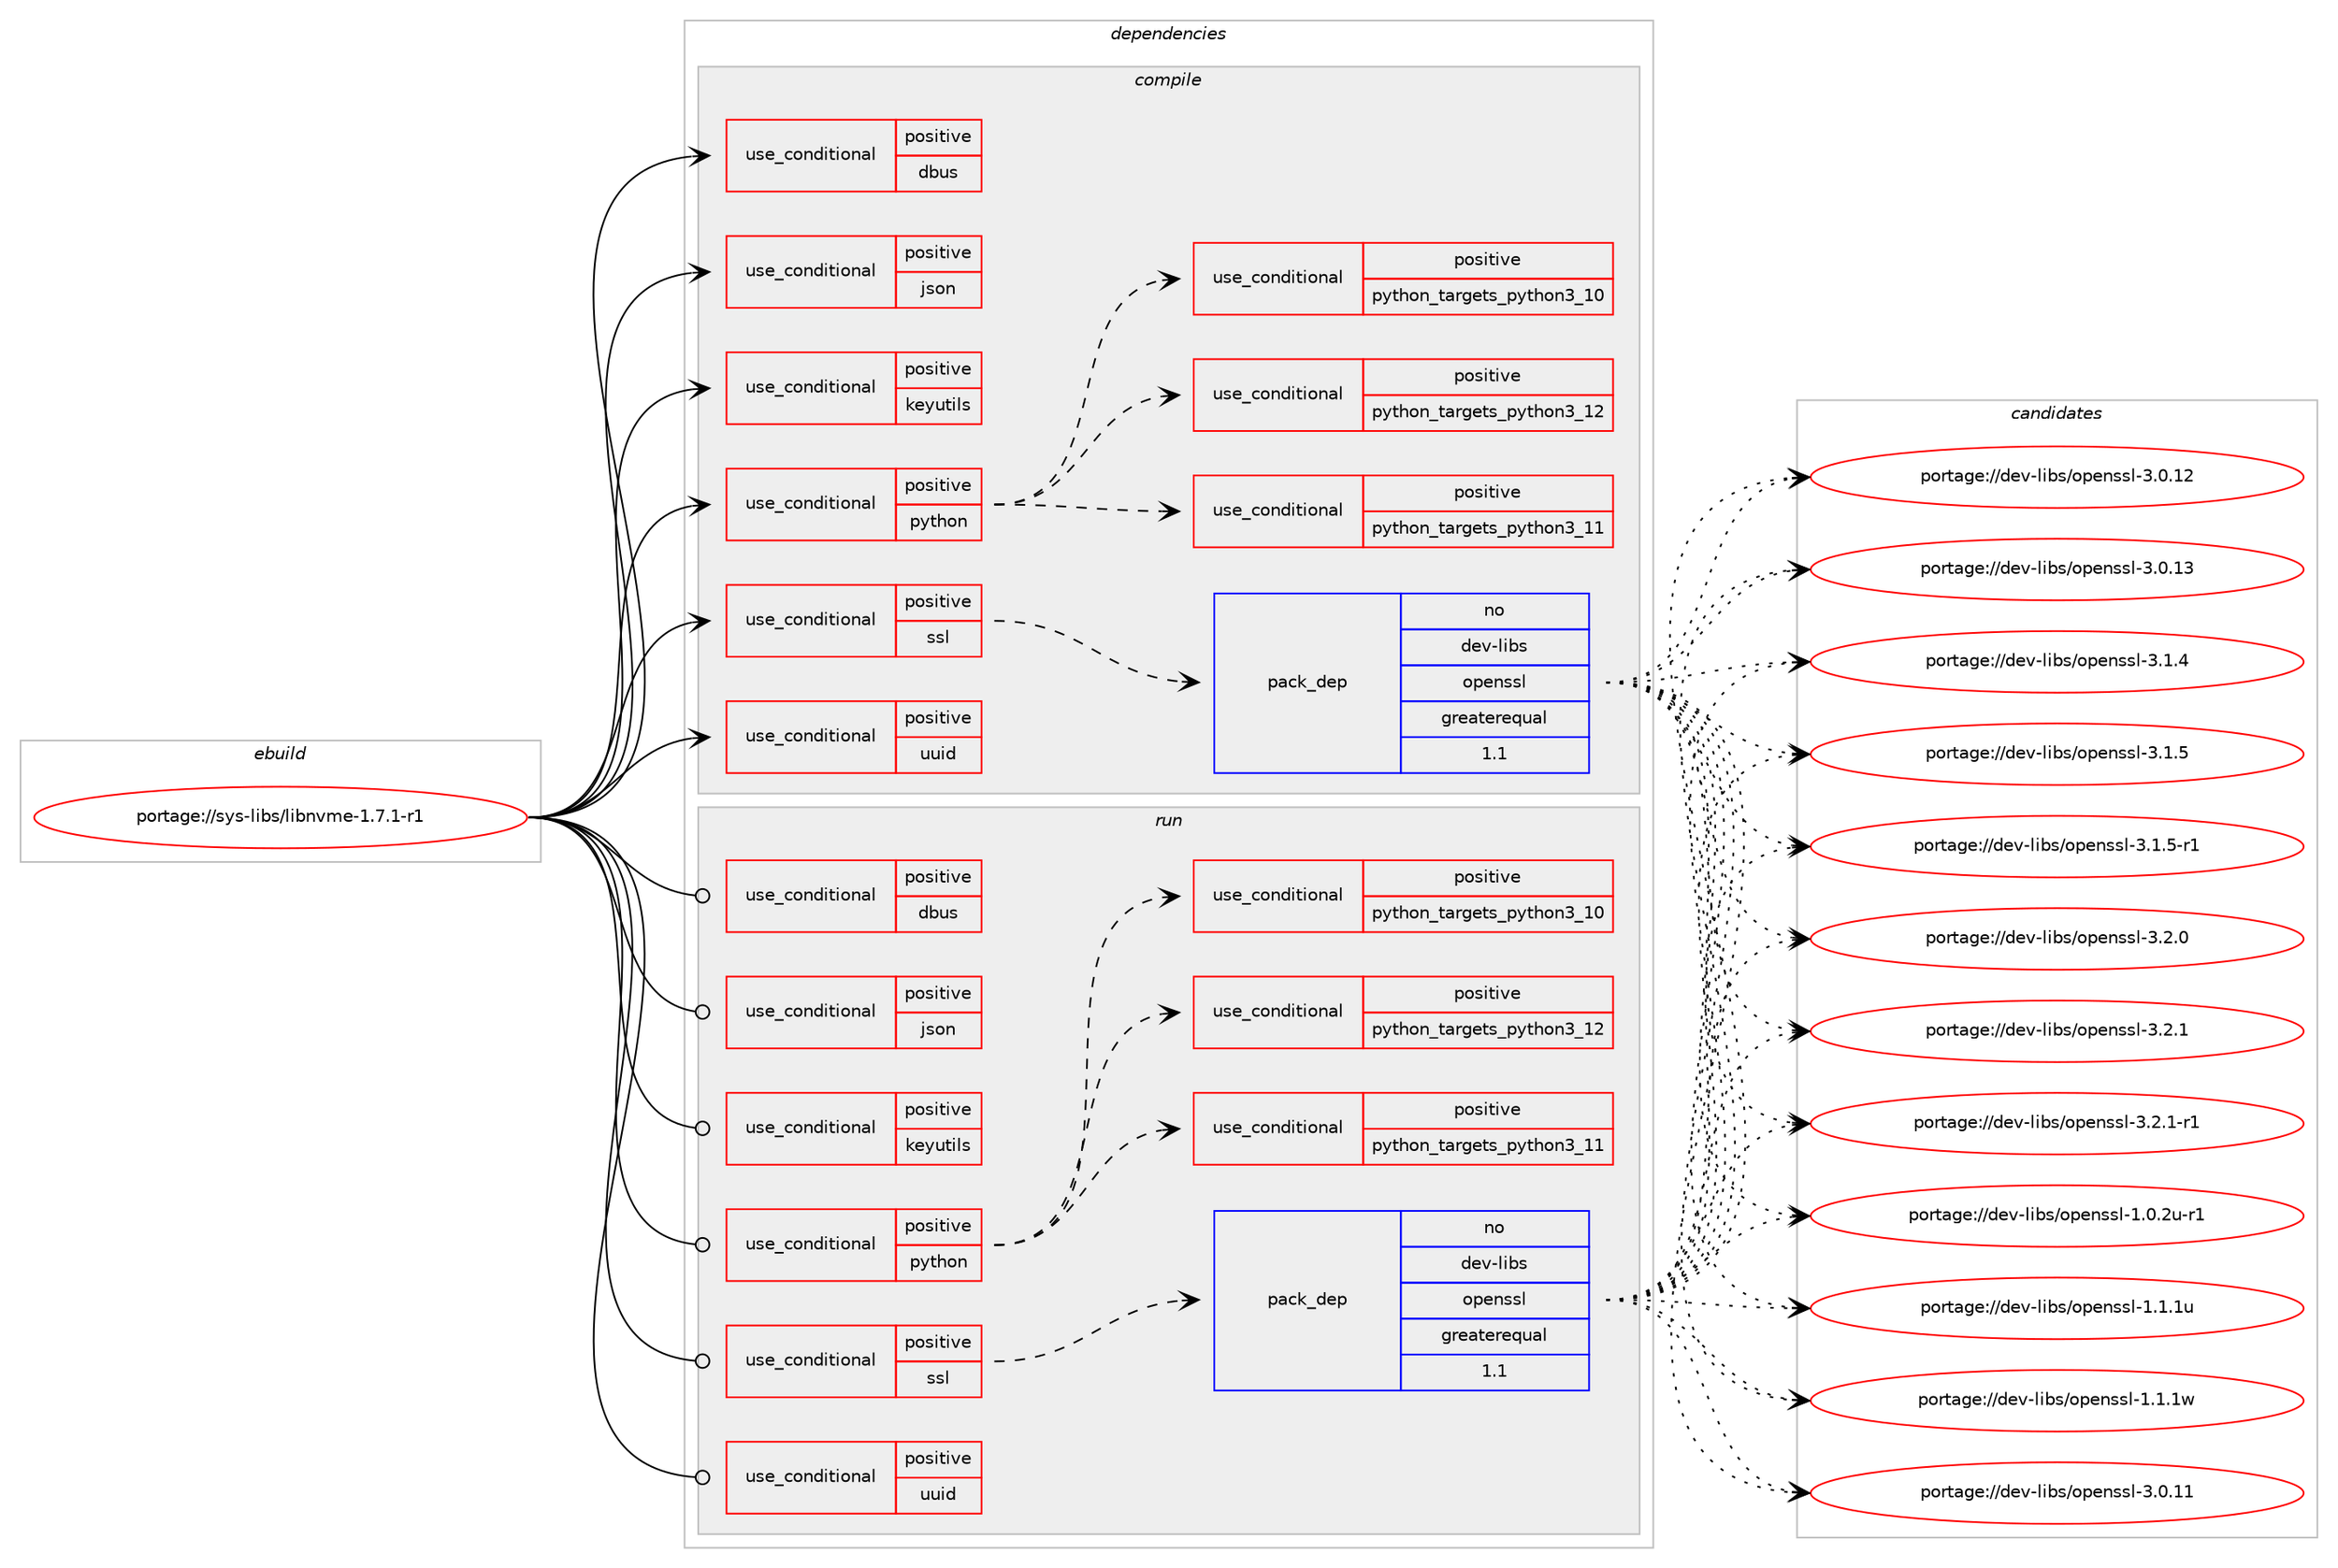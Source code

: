 digraph prolog {

# *************
# Graph options
# *************

newrank=true;
concentrate=true;
compound=true;
graph [rankdir=LR,fontname=Helvetica,fontsize=10,ranksep=1.5];#, ranksep=2.5, nodesep=0.2];
edge  [arrowhead=vee];
node  [fontname=Helvetica,fontsize=10];

# **********
# The ebuild
# **********

subgraph cluster_leftcol {
color=gray;
rank=same;
label=<<i>ebuild</i>>;
id [label="portage://sys-libs/libnvme-1.7.1-r1", color=red, width=4, href="../sys-libs/libnvme-1.7.1-r1.svg"];
}

# ****************
# The dependencies
# ****************

subgraph cluster_midcol {
color=gray;
label=<<i>dependencies</i>>;
subgraph cluster_compile {
fillcolor="#eeeeee";
style=filled;
label=<<i>compile</i>>;
subgraph cond14641 {
dependency21604 [label=<<TABLE BORDER="0" CELLBORDER="1" CELLSPACING="0" CELLPADDING="4"><TR><TD ROWSPAN="3" CELLPADDING="10">use_conditional</TD></TR><TR><TD>positive</TD></TR><TR><TD>dbus</TD></TR></TABLE>>, shape=none, color=red];
# *** BEGIN UNKNOWN DEPENDENCY TYPE (TODO) ***
# dependency21604 -> package_dependency(portage://sys-libs/libnvme-1.7.1-r1,install,no,sys-apps,dbus,none,[,,],any_same_slot,[])
# *** END UNKNOWN DEPENDENCY TYPE (TODO) ***

}
id:e -> dependency21604:w [weight=20,style="solid",arrowhead="vee"];
subgraph cond14642 {
dependency21605 [label=<<TABLE BORDER="0" CELLBORDER="1" CELLSPACING="0" CELLPADDING="4"><TR><TD ROWSPAN="3" CELLPADDING="10">use_conditional</TD></TR><TR><TD>positive</TD></TR><TR><TD>json</TD></TR></TABLE>>, shape=none, color=red];
# *** BEGIN UNKNOWN DEPENDENCY TYPE (TODO) ***
# dependency21605 -> package_dependency(portage://sys-libs/libnvme-1.7.1-r1,install,no,dev-libs,json-c,none,[,,],any_same_slot,[])
# *** END UNKNOWN DEPENDENCY TYPE (TODO) ***

}
id:e -> dependency21605:w [weight=20,style="solid",arrowhead="vee"];
subgraph cond14643 {
dependency21606 [label=<<TABLE BORDER="0" CELLBORDER="1" CELLSPACING="0" CELLPADDING="4"><TR><TD ROWSPAN="3" CELLPADDING="10">use_conditional</TD></TR><TR><TD>positive</TD></TR><TR><TD>keyutils</TD></TR></TABLE>>, shape=none, color=red];
# *** BEGIN UNKNOWN DEPENDENCY TYPE (TODO) ***
# dependency21606 -> package_dependency(portage://sys-libs/libnvme-1.7.1-r1,install,no,sys-apps,keyutils,none,[,,],any_same_slot,[])
# *** END UNKNOWN DEPENDENCY TYPE (TODO) ***

}
id:e -> dependency21606:w [weight=20,style="solid",arrowhead="vee"];
subgraph cond14644 {
dependency21607 [label=<<TABLE BORDER="0" CELLBORDER="1" CELLSPACING="0" CELLPADDING="4"><TR><TD ROWSPAN="3" CELLPADDING="10">use_conditional</TD></TR><TR><TD>positive</TD></TR><TR><TD>python</TD></TR></TABLE>>, shape=none, color=red];
subgraph cond14645 {
dependency21608 [label=<<TABLE BORDER="0" CELLBORDER="1" CELLSPACING="0" CELLPADDING="4"><TR><TD ROWSPAN="3" CELLPADDING="10">use_conditional</TD></TR><TR><TD>positive</TD></TR><TR><TD>python_targets_python3_10</TD></TR></TABLE>>, shape=none, color=red];
# *** BEGIN UNKNOWN DEPENDENCY TYPE (TODO) ***
# dependency21608 -> package_dependency(portage://sys-libs/libnvme-1.7.1-r1,install,no,dev-lang,python,none,[,,],[slot(3.10)],[])
# *** END UNKNOWN DEPENDENCY TYPE (TODO) ***

}
dependency21607:e -> dependency21608:w [weight=20,style="dashed",arrowhead="vee"];
subgraph cond14646 {
dependency21609 [label=<<TABLE BORDER="0" CELLBORDER="1" CELLSPACING="0" CELLPADDING="4"><TR><TD ROWSPAN="3" CELLPADDING="10">use_conditional</TD></TR><TR><TD>positive</TD></TR><TR><TD>python_targets_python3_11</TD></TR></TABLE>>, shape=none, color=red];
# *** BEGIN UNKNOWN DEPENDENCY TYPE (TODO) ***
# dependency21609 -> package_dependency(portage://sys-libs/libnvme-1.7.1-r1,install,no,dev-lang,python,none,[,,],[slot(3.11)],[])
# *** END UNKNOWN DEPENDENCY TYPE (TODO) ***

}
dependency21607:e -> dependency21609:w [weight=20,style="dashed",arrowhead="vee"];
subgraph cond14647 {
dependency21610 [label=<<TABLE BORDER="0" CELLBORDER="1" CELLSPACING="0" CELLPADDING="4"><TR><TD ROWSPAN="3" CELLPADDING="10">use_conditional</TD></TR><TR><TD>positive</TD></TR><TR><TD>python_targets_python3_12</TD></TR></TABLE>>, shape=none, color=red];
# *** BEGIN UNKNOWN DEPENDENCY TYPE (TODO) ***
# dependency21610 -> package_dependency(portage://sys-libs/libnvme-1.7.1-r1,install,no,dev-lang,python,none,[,,],[slot(3.12)],[])
# *** END UNKNOWN DEPENDENCY TYPE (TODO) ***

}
dependency21607:e -> dependency21610:w [weight=20,style="dashed",arrowhead="vee"];
}
id:e -> dependency21607:w [weight=20,style="solid",arrowhead="vee"];
subgraph cond14648 {
dependency21611 [label=<<TABLE BORDER="0" CELLBORDER="1" CELLSPACING="0" CELLPADDING="4"><TR><TD ROWSPAN="3" CELLPADDING="10">use_conditional</TD></TR><TR><TD>positive</TD></TR><TR><TD>ssl</TD></TR></TABLE>>, shape=none, color=red];
subgraph pack6765 {
dependency21612 [label=<<TABLE BORDER="0" CELLBORDER="1" CELLSPACING="0" CELLPADDING="4" WIDTH="220"><TR><TD ROWSPAN="6" CELLPADDING="30">pack_dep</TD></TR><TR><TD WIDTH="110">no</TD></TR><TR><TD>dev-libs</TD></TR><TR><TD>openssl</TD></TR><TR><TD>greaterequal</TD></TR><TR><TD>1.1</TD></TR></TABLE>>, shape=none, color=blue];
}
dependency21611:e -> dependency21612:w [weight=20,style="dashed",arrowhead="vee"];
}
id:e -> dependency21611:w [weight=20,style="solid",arrowhead="vee"];
subgraph cond14649 {
dependency21613 [label=<<TABLE BORDER="0" CELLBORDER="1" CELLSPACING="0" CELLPADDING="4"><TR><TD ROWSPAN="3" CELLPADDING="10">use_conditional</TD></TR><TR><TD>positive</TD></TR><TR><TD>uuid</TD></TR></TABLE>>, shape=none, color=red];
# *** BEGIN UNKNOWN DEPENDENCY TYPE (TODO) ***
# dependency21613 -> package_dependency(portage://sys-libs/libnvme-1.7.1-r1,install,no,sys-apps,util-linux,none,[,,],any_same_slot,[])
# *** END UNKNOWN DEPENDENCY TYPE (TODO) ***

}
id:e -> dependency21613:w [weight=20,style="solid",arrowhead="vee"];
}
subgraph cluster_compileandrun {
fillcolor="#eeeeee";
style=filled;
label=<<i>compile and run</i>>;
}
subgraph cluster_run {
fillcolor="#eeeeee";
style=filled;
label=<<i>run</i>>;
subgraph cond14650 {
dependency21614 [label=<<TABLE BORDER="0" CELLBORDER="1" CELLSPACING="0" CELLPADDING="4"><TR><TD ROWSPAN="3" CELLPADDING="10">use_conditional</TD></TR><TR><TD>positive</TD></TR><TR><TD>dbus</TD></TR></TABLE>>, shape=none, color=red];
# *** BEGIN UNKNOWN DEPENDENCY TYPE (TODO) ***
# dependency21614 -> package_dependency(portage://sys-libs/libnvme-1.7.1-r1,run,no,sys-apps,dbus,none,[,,],any_same_slot,[])
# *** END UNKNOWN DEPENDENCY TYPE (TODO) ***

}
id:e -> dependency21614:w [weight=20,style="solid",arrowhead="odot"];
subgraph cond14651 {
dependency21615 [label=<<TABLE BORDER="0" CELLBORDER="1" CELLSPACING="0" CELLPADDING="4"><TR><TD ROWSPAN="3" CELLPADDING="10">use_conditional</TD></TR><TR><TD>positive</TD></TR><TR><TD>json</TD></TR></TABLE>>, shape=none, color=red];
# *** BEGIN UNKNOWN DEPENDENCY TYPE (TODO) ***
# dependency21615 -> package_dependency(portage://sys-libs/libnvme-1.7.1-r1,run,no,dev-libs,json-c,none,[,,],any_same_slot,[])
# *** END UNKNOWN DEPENDENCY TYPE (TODO) ***

}
id:e -> dependency21615:w [weight=20,style="solid",arrowhead="odot"];
subgraph cond14652 {
dependency21616 [label=<<TABLE BORDER="0" CELLBORDER="1" CELLSPACING="0" CELLPADDING="4"><TR><TD ROWSPAN="3" CELLPADDING="10">use_conditional</TD></TR><TR><TD>positive</TD></TR><TR><TD>keyutils</TD></TR></TABLE>>, shape=none, color=red];
# *** BEGIN UNKNOWN DEPENDENCY TYPE (TODO) ***
# dependency21616 -> package_dependency(portage://sys-libs/libnvme-1.7.1-r1,run,no,sys-apps,keyutils,none,[,,],any_same_slot,[])
# *** END UNKNOWN DEPENDENCY TYPE (TODO) ***

}
id:e -> dependency21616:w [weight=20,style="solid",arrowhead="odot"];
subgraph cond14653 {
dependency21617 [label=<<TABLE BORDER="0" CELLBORDER="1" CELLSPACING="0" CELLPADDING="4"><TR><TD ROWSPAN="3" CELLPADDING="10">use_conditional</TD></TR><TR><TD>positive</TD></TR><TR><TD>python</TD></TR></TABLE>>, shape=none, color=red];
subgraph cond14654 {
dependency21618 [label=<<TABLE BORDER="0" CELLBORDER="1" CELLSPACING="0" CELLPADDING="4"><TR><TD ROWSPAN="3" CELLPADDING="10">use_conditional</TD></TR><TR><TD>positive</TD></TR><TR><TD>python_targets_python3_10</TD></TR></TABLE>>, shape=none, color=red];
# *** BEGIN UNKNOWN DEPENDENCY TYPE (TODO) ***
# dependency21618 -> package_dependency(portage://sys-libs/libnvme-1.7.1-r1,run,no,dev-lang,python,none,[,,],[slot(3.10)],[])
# *** END UNKNOWN DEPENDENCY TYPE (TODO) ***

}
dependency21617:e -> dependency21618:w [weight=20,style="dashed",arrowhead="vee"];
subgraph cond14655 {
dependency21619 [label=<<TABLE BORDER="0" CELLBORDER="1" CELLSPACING="0" CELLPADDING="4"><TR><TD ROWSPAN="3" CELLPADDING="10">use_conditional</TD></TR><TR><TD>positive</TD></TR><TR><TD>python_targets_python3_11</TD></TR></TABLE>>, shape=none, color=red];
# *** BEGIN UNKNOWN DEPENDENCY TYPE (TODO) ***
# dependency21619 -> package_dependency(portage://sys-libs/libnvme-1.7.1-r1,run,no,dev-lang,python,none,[,,],[slot(3.11)],[])
# *** END UNKNOWN DEPENDENCY TYPE (TODO) ***

}
dependency21617:e -> dependency21619:w [weight=20,style="dashed",arrowhead="vee"];
subgraph cond14656 {
dependency21620 [label=<<TABLE BORDER="0" CELLBORDER="1" CELLSPACING="0" CELLPADDING="4"><TR><TD ROWSPAN="3" CELLPADDING="10">use_conditional</TD></TR><TR><TD>positive</TD></TR><TR><TD>python_targets_python3_12</TD></TR></TABLE>>, shape=none, color=red];
# *** BEGIN UNKNOWN DEPENDENCY TYPE (TODO) ***
# dependency21620 -> package_dependency(portage://sys-libs/libnvme-1.7.1-r1,run,no,dev-lang,python,none,[,,],[slot(3.12)],[])
# *** END UNKNOWN DEPENDENCY TYPE (TODO) ***

}
dependency21617:e -> dependency21620:w [weight=20,style="dashed",arrowhead="vee"];
}
id:e -> dependency21617:w [weight=20,style="solid",arrowhead="odot"];
subgraph cond14657 {
dependency21621 [label=<<TABLE BORDER="0" CELLBORDER="1" CELLSPACING="0" CELLPADDING="4"><TR><TD ROWSPAN="3" CELLPADDING="10">use_conditional</TD></TR><TR><TD>positive</TD></TR><TR><TD>ssl</TD></TR></TABLE>>, shape=none, color=red];
subgraph pack6766 {
dependency21622 [label=<<TABLE BORDER="0" CELLBORDER="1" CELLSPACING="0" CELLPADDING="4" WIDTH="220"><TR><TD ROWSPAN="6" CELLPADDING="30">pack_dep</TD></TR><TR><TD WIDTH="110">no</TD></TR><TR><TD>dev-libs</TD></TR><TR><TD>openssl</TD></TR><TR><TD>greaterequal</TD></TR><TR><TD>1.1</TD></TR></TABLE>>, shape=none, color=blue];
}
dependency21621:e -> dependency21622:w [weight=20,style="dashed",arrowhead="vee"];
}
id:e -> dependency21621:w [weight=20,style="solid",arrowhead="odot"];
subgraph cond14658 {
dependency21623 [label=<<TABLE BORDER="0" CELLBORDER="1" CELLSPACING="0" CELLPADDING="4"><TR><TD ROWSPAN="3" CELLPADDING="10">use_conditional</TD></TR><TR><TD>positive</TD></TR><TR><TD>uuid</TD></TR></TABLE>>, shape=none, color=red];
# *** BEGIN UNKNOWN DEPENDENCY TYPE (TODO) ***
# dependency21623 -> package_dependency(portage://sys-libs/libnvme-1.7.1-r1,run,no,sys-apps,util-linux,none,[,,],any_same_slot,[])
# *** END UNKNOWN DEPENDENCY TYPE (TODO) ***

}
id:e -> dependency21623:w [weight=20,style="solid",arrowhead="odot"];
}
}

# **************
# The candidates
# **************

subgraph cluster_choices {
rank=same;
color=gray;
label=<<i>candidates</i>>;

subgraph choice6765 {
color=black;
nodesep=1;
choice1001011184510810598115471111121011101151151084549464846501174511449 [label="portage://dev-libs/openssl-1.0.2u-r1", color=red, width=4,href="../dev-libs/openssl-1.0.2u-r1.svg"];
choice100101118451081059811547111112101110115115108454946494649117 [label="portage://dev-libs/openssl-1.1.1u", color=red, width=4,href="../dev-libs/openssl-1.1.1u.svg"];
choice100101118451081059811547111112101110115115108454946494649119 [label="portage://dev-libs/openssl-1.1.1w", color=red, width=4,href="../dev-libs/openssl-1.1.1w.svg"];
choice10010111845108105981154711111210111011511510845514648464949 [label="portage://dev-libs/openssl-3.0.11", color=red, width=4,href="../dev-libs/openssl-3.0.11.svg"];
choice10010111845108105981154711111210111011511510845514648464950 [label="portage://dev-libs/openssl-3.0.12", color=red, width=4,href="../dev-libs/openssl-3.0.12.svg"];
choice10010111845108105981154711111210111011511510845514648464951 [label="portage://dev-libs/openssl-3.0.13", color=red, width=4,href="../dev-libs/openssl-3.0.13.svg"];
choice100101118451081059811547111112101110115115108455146494652 [label="portage://dev-libs/openssl-3.1.4", color=red, width=4,href="../dev-libs/openssl-3.1.4.svg"];
choice100101118451081059811547111112101110115115108455146494653 [label="portage://dev-libs/openssl-3.1.5", color=red, width=4,href="../dev-libs/openssl-3.1.5.svg"];
choice1001011184510810598115471111121011101151151084551464946534511449 [label="portage://dev-libs/openssl-3.1.5-r1", color=red, width=4,href="../dev-libs/openssl-3.1.5-r1.svg"];
choice100101118451081059811547111112101110115115108455146504648 [label="portage://dev-libs/openssl-3.2.0", color=red, width=4,href="../dev-libs/openssl-3.2.0.svg"];
choice100101118451081059811547111112101110115115108455146504649 [label="portage://dev-libs/openssl-3.2.1", color=red, width=4,href="../dev-libs/openssl-3.2.1.svg"];
choice1001011184510810598115471111121011101151151084551465046494511449 [label="portage://dev-libs/openssl-3.2.1-r1", color=red, width=4,href="../dev-libs/openssl-3.2.1-r1.svg"];
dependency21612:e -> choice1001011184510810598115471111121011101151151084549464846501174511449:w [style=dotted,weight="100"];
dependency21612:e -> choice100101118451081059811547111112101110115115108454946494649117:w [style=dotted,weight="100"];
dependency21612:e -> choice100101118451081059811547111112101110115115108454946494649119:w [style=dotted,weight="100"];
dependency21612:e -> choice10010111845108105981154711111210111011511510845514648464949:w [style=dotted,weight="100"];
dependency21612:e -> choice10010111845108105981154711111210111011511510845514648464950:w [style=dotted,weight="100"];
dependency21612:e -> choice10010111845108105981154711111210111011511510845514648464951:w [style=dotted,weight="100"];
dependency21612:e -> choice100101118451081059811547111112101110115115108455146494652:w [style=dotted,weight="100"];
dependency21612:e -> choice100101118451081059811547111112101110115115108455146494653:w [style=dotted,weight="100"];
dependency21612:e -> choice1001011184510810598115471111121011101151151084551464946534511449:w [style=dotted,weight="100"];
dependency21612:e -> choice100101118451081059811547111112101110115115108455146504648:w [style=dotted,weight="100"];
dependency21612:e -> choice100101118451081059811547111112101110115115108455146504649:w [style=dotted,weight="100"];
dependency21612:e -> choice1001011184510810598115471111121011101151151084551465046494511449:w [style=dotted,weight="100"];
}
subgraph choice6766 {
color=black;
nodesep=1;
choice1001011184510810598115471111121011101151151084549464846501174511449 [label="portage://dev-libs/openssl-1.0.2u-r1", color=red, width=4,href="../dev-libs/openssl-1.0.2u-r1.svg"];
choice100101118451081059811547111112101110115115108454946494649117 [label="portage://dev-libs/openssl-1.1.1u", color=red, width=4,href="../dev-libs/openssl-1.1.1u.svg"];
choice100101118451081059811547111112101110115115108454946494649119 [label="portage://dev-libs/openssl-1.1.1w", color=red, width=4,href="../dev-libs/openssl-1.1.1w.svg"];
choice10010111845108105981154711111210111011511510845514648464949 [label="portage://dev-libs/openssl-3.0.11", color=red, width=4,href="../dev-libs/openssl-3.0.11.svg"];
choice10010111845108105981154711111210111011511510845514648464950 [label="portage://dev-libs/openssl-3.0.12", color=red, width=4,href="../dev-libs/openssl-3.0.12.svg"];
choice10010111845108105981154711111210111011511510845514648464951 [label="portage://dev-libs/openssl-3.0.13", color=red, width=4,href="../dev-libs/openssl-3.0.13.svg"];
choice100101118451081059811547111112101110115115108455146494652 [label="portage://dev-libs/openssl-3.1.4", color=red, width=4,href="../dev-libs/openssl-3.1.4.svg"];
choice100101118451081059811547111112101110115115108455146494653 [label="portage://dev-libs/openssl-3.1.5", color=red, width=4,href="../dev-libs/openssl-3.1.5.svg"];
choice1001011184510810598115471111121011101151151084551464946534511449 [label="portage://dev-libs/openssl-3.1.5-r1", color=red, width=4,href="../dev-libs/openssl-3.1.5-r1.svg"];
choice100101118451081059811547111112101110115115108455146504648 [label="portage://dev-libs/openssl-3.2.0", color=red, width=4,href="../dev-libs/openssl-3.2.0.svg"];
choice100101118451081059811547111112101110115115108455146504649 [label="portage://dev-libs/openssl-3.2.1", color=red, width=4,href="../dev-libs/openssl-3.2.1.svg"];
choice1001011184510810598115471111121011101151151084551465046494511449 [label="portage://dev-libs/openssl-3.2.1-r1", color=red, width=4,href="../dev-libs/openssl-3.2.1-r1.svg"];
dependency21622:e -> choice1001011184510810598115471111121011101151151084549464846501174511449:w [style=dotted,weight="100"];
dependency21622:e -> choice100101118451081059811547111112101110115115108454946494649117:w [style=dotted,weight="100"];
dependency21622:e -> choice100101118451081059811547111112101110115115108454946494649119:w [style=dotted,weight="100"];
dependency21622:e -> choice10010111845108105981154711111210111011511510845514648464949:w [style=dotted,weight="100"];
dependency21622:e -> choice10010111845108105981154711111210111011511510845514648464950:w [style=dotted,weight="100"];
dependency21622:e -> choice10010111845108105981154711111210111011511510845514648464951:w [style=dotted,weight="100"];
dependency21622:e -> choice100101118451081059811547111112101110115115108455146494652:w [style=dotted,weight="100"];
dependency21622:e -> choice100101118451081059811547111112101110115115108455146494653:w [style=dotted,weight="100"];
dependency21622:e -> choice1001011184510810598115471111121011101151151084551464946534511449:w [style=dotted,weight="100"];
dependency21622:e -> choice100101118451081059811547111112101110115115108455146504648:w [style=dotted,weight="100"];
dependency21622:e -> choice100101118451081059811547111112101110115115108455146504649:w [style=dotted,weight="100"];
dependency21622:e -> choice1001011184510810598115471111121011101151151084551465046494511449:w [style=dotted,weight="100"];
}
}

}
